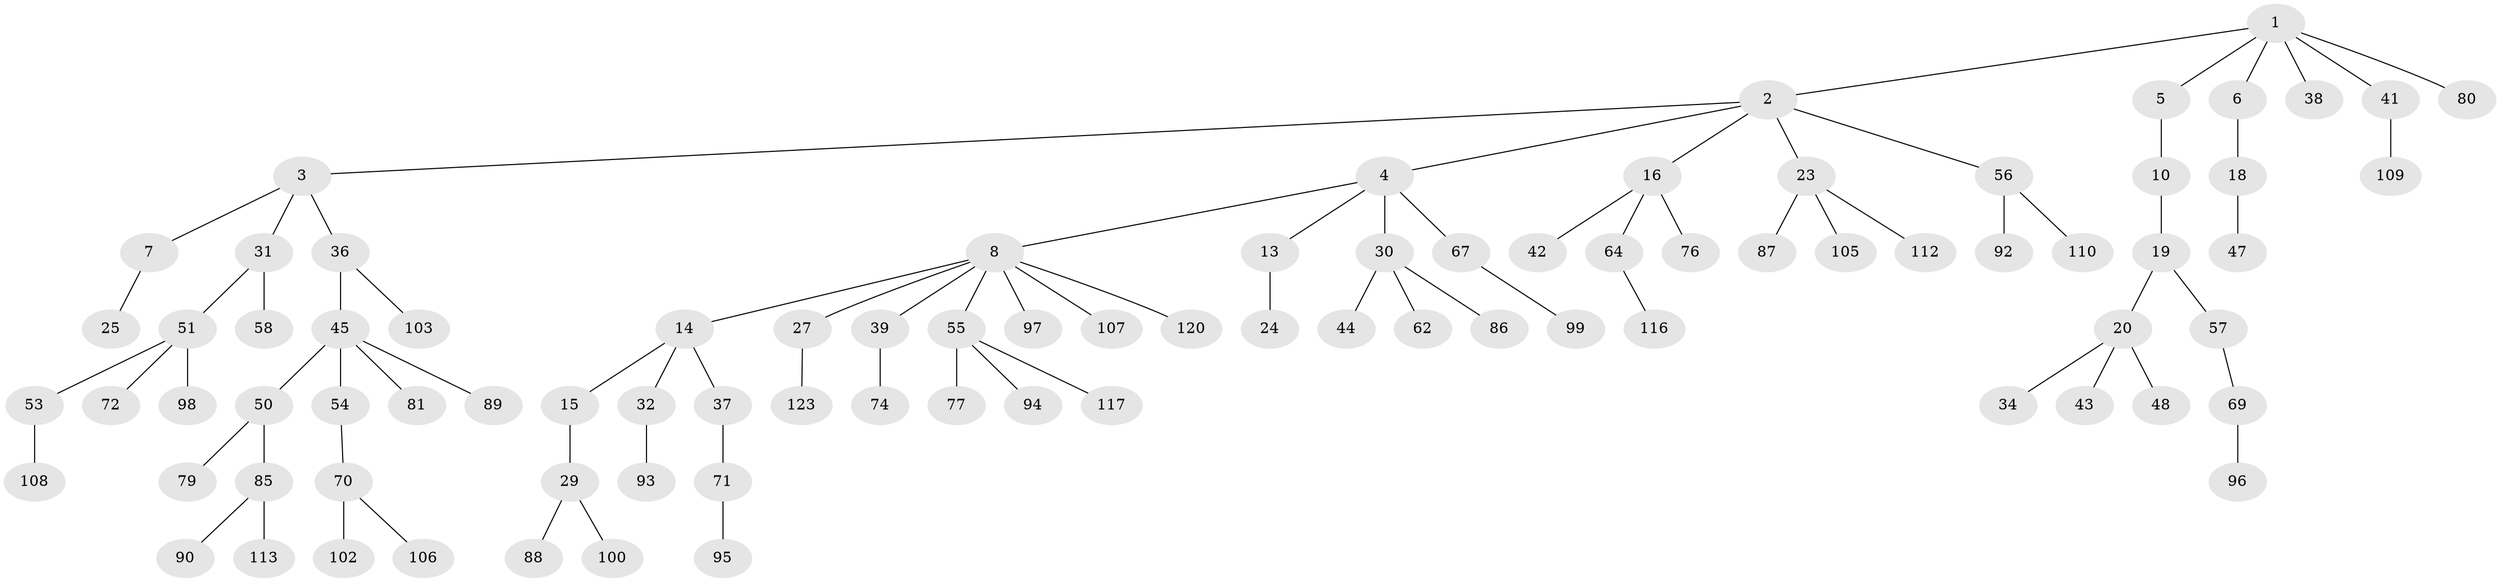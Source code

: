 // Generated by graph-tools (version 1.1) at 2025/24/03/03/25 07:24:08]
// undirected, 86 vertices, 85 edges
graph export_dot {
graph [start="1"]
  node [color=gray90,style=filled];
  1 [super="+22"];
  2 [super="+40"];
  3 [super="+11"];
  4 [super="+35"];
  5 [super="+84"];
  6 [super="+12"];
  7 [super="+9"];
  8 [super="+46"];
  10;
  13;
  14 [super="+59"];
  15;
  16 [super="+17"];
  18;
  19 [super="+52"];
  20 [super="+21"];
  23 [super="+26"];
  24;
  25 [super="+104"];
  27 [super="+28"];
  29 [super="+33"];
  30 [super="+115"];
  31 [super="+121"];
  32;
  34 [super="+73"];
  36 [super="+118"];
  37;
  38 [super="+114"];
  39 [super="+78"];
  41 [super="+91"];
  42 [super="+82"];
  43;
  44 [super="+66"];
  45 [super="+49"];
  47;
  48 [super="+83"];
  50 [super="+68"];
  51 [super="+61"];
  53;
  54 [super="+122"];
  55 [super="+60"];
  56 [super="+65"];
  57 [super="+63"];
  58;
  62;
  64;
  67;
  69 [super="+101"];
  70;
  71 [super="+75"];
  72;
  74;
  76;
  77;
  79;
  80;
  81;
  85 [super="+119"];
  86;
  87;
  88;
  89;
  90;
  92;
  93;
  94;
  95;
  96 [super="+111"];
  97;
  98;
  99;
  100;
  102;
  103;
  105;
  106;
  107;
  108;
  109;
  110;
  112;
  113;
  116;
  117;
  120;
  123;
  1 -- 2;
  1 -- 5;
  1 -- 6;
  1 -- 38;
  1 -- 41;
  1 -- 80;
  2 -- 3;
  2 -- 4;
  2 -- 16;
  2 -- 23;
  2 -- 56;
  3 -- 7;
  3 -- 31;
  3 -- 36;
  4 -- 8;
  4 -- 13;
  4 -- 30;
  4 -- 67;
  5 -- 10;
  6 -- 18;
  7 -- 25;
  8 -- 14;
  8 -- 27;
  8 -- 39;
  8 -- 107;
  8 -- 120;
  8 -- 97;
  8 -- 55;
  10 -- 19;
  13 -- 24;
  14 -- 15;
  14 -- 32;
  14 -- 37;
  15 -- 29;
  16 -- 42;
  16 -- 64;
  16 -- 76;
  18 -- 47;
  19 -- 20;
  19 -- 57;
  20 -- 48;
  20 -- 34;
  20 -- 43;
  23 -- 87;
  23 -- 112;
  23 -- 105;
  27 -- 123;
  29 -- 88;
  29 -- 100;
  30 -- 44;
  30 -- 62;
  30 -- 86;
  31 -- 51;
  31 -- 58;
  32 -- 93;
  36 -- 45;
  36 -- 103;
  37 -- 71;
  39 -- 74;
  41 -- 109;
  45 -- 54;
  45 -- 81;
  45 -- 89;
  45 -- 50;
  50 -- 85;
  50 -- 79;
  51 -- 53;
  51 -- 72;
  51 -- 98;
  53 -- 108;
  54 -- 70;
  55 -- 94;
  55 -- 77;
  55 -- 117;
  56 -- 92;
  56 -- 110;
  57 -- 69;
  64 -- 116;
  67 -- 99;
  69 -- 96;
  70 -- 102;
  70 -- 106;
  71 -- 95;
  85 -- 90;
  85 -- 113;
}

